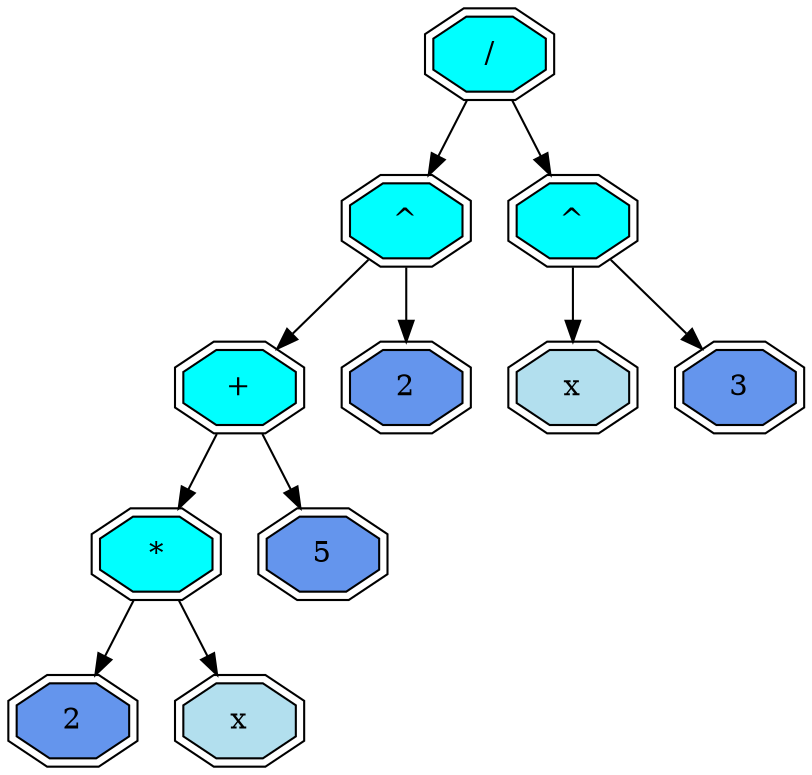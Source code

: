 digraph G { 
node [shape = record];
 11630057700  11630057700 [shape = doubleoctagon, style = filled, fillcolor = aqua  label = " / "];
11630057700 -> 11630057140
 11630057700 -> 11630056360 
 11630057140 [shape = doubleoctagon, style = filled, fillcolor = aqua  label = " ^ "];
11630057140 -> 11630057500
 11630057140 -> 11630056320 
 11630057500 [shape = doubleoctagon, style = filled, fillcolor = aqua  label = " + "];
11630057500 -> 11630057540
 11630057500 -> 11630056260 
 11630057540 [shape = doubleoctagon, style = filled, fillcolor = aqua  label = " * "];
11630057540 -> 11630057300
 11630057540 -> 11630057340 
 11630057300 [shape = doubleoctagon, style = filled, fillcolor = cornflowerblue  label = " 2 "];
 11630057340 [shape = doubleoctagon, style = filled, fillcolor = lightblue2  label = " x "];
 11630056260 [shape = doubleoctagon, style = filled, fillcolor = cornflowerblue  label = " 5 "];
 11630056320 [shape = doubleoctagon, style = filled, fillcolor = cornflowerblue  label = " 2 "];
 11630056360 [shape = doubleoctagon, style = filled, fillcolor = aqua  label = " ^ "];
11630056360 -> 11630056420
 11630056360 -> 11630056460 
 11630056420 [shape = doubleoctagon, style = filled, fillcolor = lightblue2  label = " x "];
 11630056460 [shape = doubleoctagon, style = filled, fillcolor = cornflowerblue  label = " 3 "];
}
